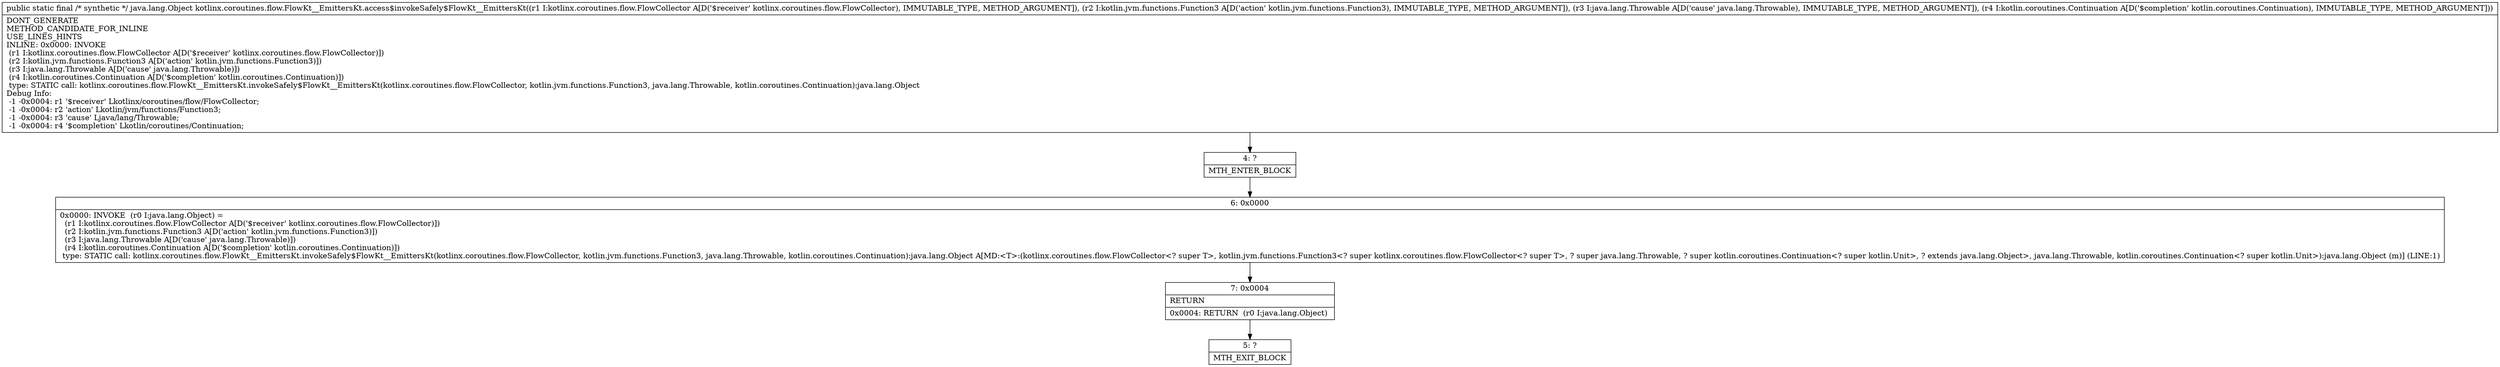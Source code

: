 digraph "CFG forkotlinx.coroutines.flow.FlowKt__EmittersKt.access$invokeSafely$FlowKt__EmittersKt(Lkotlinx\/coroutines\/flow\/FlowCollector;Lkotlin\/jvm\/functions\/Function3;Ljava\/lang\/Throwable;Lkotlin\/coroutines\/Continuation;)Ljava\/lang\/Object;" {
Node_4 [shape=record,label="{4\:\ ?|MTH_ENTER_BLOCK\l}"];
Node_6 [shape=record,label="{6\:\ 0x0000|0x0000: INVOKE  (r0 I:java.lang.Object) = \l  (r1 I:kotlinx.coroutines.flow.FlowCollector A[D('$receiver' kotlinx.coroutines.flow.FlowCollector)])\l  (r2 I:kotlin.jvm.functions.Function3 A[D('action' kotlin.jvm.functions.Function3)])\l  (r3 I:java.lang.Throwable A[D('cause' java.lang.Throwable)])\l  (r4 I:kotlin.coroutines.Continuation A[D('$completion' kotlin.coroutines.Continuation)])\l type: STATIC call: kotlinx.coroutines.flow.FlowKt__EmittersKt.invokeSafely$FlowKt__EmittersKt(kotlinx.coroutines.flow.FlowCollector, kotlin.jvm.functions.Function3, java.lang.Throwable, kotlin.coroutines.Continuation):java.lang.Object A[MD:\<T\>:(kotlinx.coroutines.flow.FlowCollector\<? super T\>, kotlin.jvm.functions.Function3\<? super kotlinx.coroutines.flow.FlowCollector\<? super T\>, ? super java.lang.Throwable, ? super kotlin.coroutines.Continuation\<? super kotlin.Unit\>, ? extends java.lang.Object\>, java.lang.Throwable, kotlin.coroutines.Continuation\<? super kotlin.Unit\>):java.lang.Object (m)] (LINE:1)\l}"];
Node_7 [shape=record,label="{7\:\ 0x0004|RETURN\l|0x0004: RETURN  (r0 I:java.lang.Object) \l}"];
Node_5 [shape=record,label="{5\:\ ?|MTH_EXIT_BLOCK\l}"];
MethodNode[shape=record,label="{public static final \/* synthetic *\/ java.lang.Object kotlinx.coroutines.flow.FlowKt__EmittersKt.access$invokeSafely$FlowKt__EmittersKt((r1 I:kotlinx.coroutines.flow.FlowCollector A[D('$receiver' kotlinx.coroutines.flow.FlowCollector), IMMUTABLE_TYPE, METHOD_ARGUMENT]), (r2 I:kotlin.jvm.functions.Function3 A[D('action' kotlin.jvm.functions.Function3), IMMUTABLE_TYPE, METHOD_ARGUMENT]), (r3 I:java.lang.Throwable A[D('cause' java.lang.Throwable), IMMUTABLE_TYPE, METHOD_ARGUMENT]), (r4 I:kotlin.coroutines.Continuation A[D('$completion' kotlin.coroutines.Continuation), IMMUTABLE_TYPE, METHOD_ARGUMENT]))  | DONT_GENERATE\lMETHOD_CANDIDATE_FOR_INLINE\lUSE_LINES_HINTS\lINLINE: 0x0000: INVOKE  \l  (r1 I:kotlinx.coroutines.flow.FlowCollector A[D('$receiver' kotlinx.coroutines.flow.FlowCollector)])\l  (r2 I:kotlin.jvm.functions.Function3 A[D('action' kotlin.jvm.functions.Function3)])\l  (r3 I:java.lang.Throwable A[D('cause' java.lang.Throwable)])\l  (r4 I:kotlin.coroutines.Continuation A[D('$completion' kotlin.coroutines.Continuation)])\l type: STATIC call: kotlinx.coroutines.flow.FlowKt__EmittersKt.invokeSafely$FlowKt__EmittersKt(kotlinx.coroutines.flow.FlowCollector, kotlin.jvm.functions.Function3, java.lang.Throwable, kotlin.coroutines.Continuation):java.lang.Object\lDebug Info:\l  \-1 \-0x0004: r1 '$receiver' Lkotlinx\/coroutines\/flow\/FlowCollector;\l  \-1 \-0x0004: r2 'action' Lkotlin\/jvm\/functions\/Function3;\l  \-1 \-0x0004: r3 'cause' Ljava\/lang\/Throwable;\l  \-1 \-0x0004: r4 '$completion' Lkotlin\/coroutines\/Continuation;\l}"];
MethodNode -> Node_4;Node_4 -> Node_6;
Node_6 -> Node_7;
Node_7 -> Node_5;
}

